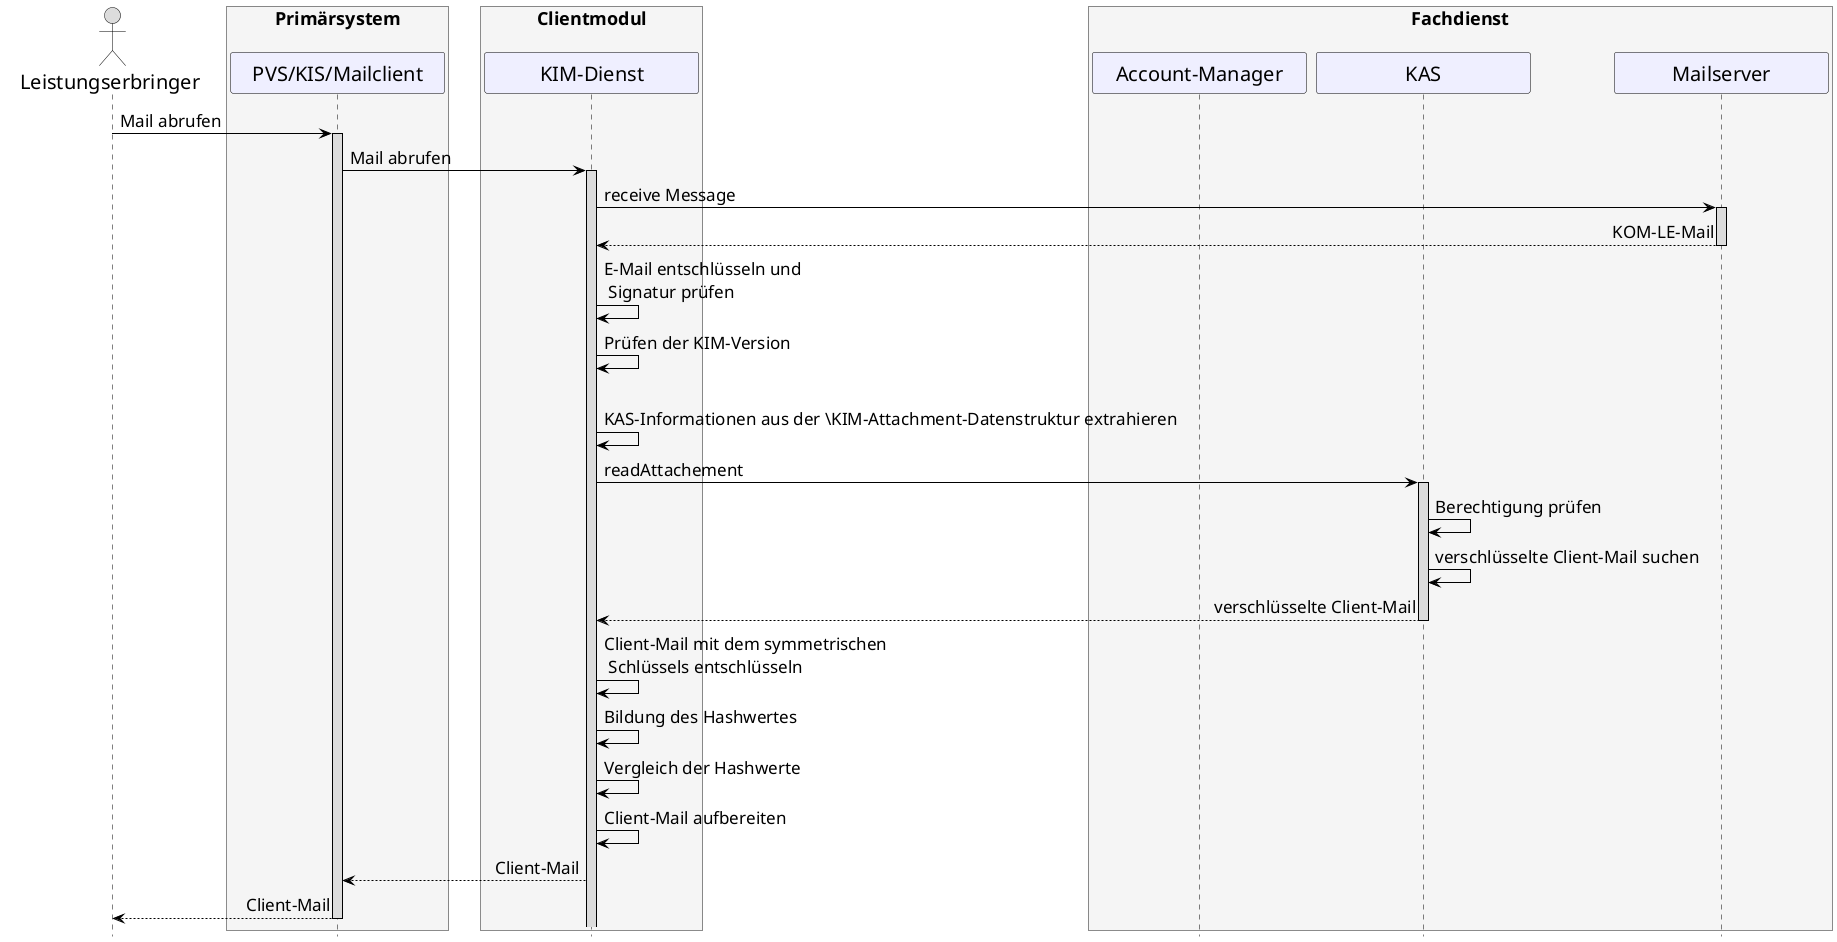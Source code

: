 /'
# KIM 1.5
# Account Manager
# Sequence Diagram
# Name: Operation kas mail empfangen
'/

@startuml
skinparam sequenceMessageAlign direction
skinparam minClassWidth 200
skinparam BoxPadding 15
skinparam sequenceReferenceHeaderBackgroundColor palegreen
scale max 2048 width
hide footbox

skinparam sequence {
ArrowColor black
ArrowFontSize 17
ActorBorderColor black
LifeLineBorderColor black
LifeLineBackgroundColor Gainsboro

ParticipantBorderColor Motivation
ParticipantBackgroundColor Motivation
ParticipantFontSize 20
ParticipantFontColor black
ParticipantBorderColor Black
ParticipantBackgroundColor MOTIVATION

ActorBackgroundColor Gainsboro
ActorFontColor black
ActorFontSize 20
ActorFontName Aapex
}
      actor L as "Leistungserbringer"
      box <size:18>Primärsystem\n #WhiteSmoke
            participant P as "PVS/KIS/Mailclient"
      end box
      box <size:18>Clientmodul\n #WhiteSmoke
      participant KM as "KIM-Dienst"
      end box
      box <size:18>Fachdienst\n #WhiteSmoke
      participant AM as "Account-Manager"
      participant K as "KAS"
      participant MS as "Mailserver"
      end box

L->P: Mail abrufen
 activate P
 P->KM: Mail abrufen
 activate KM
 KM->MS++: receive Message
 MS-->KM--: KOM-LE-Mail
 KM->KM: E-Mail entschlüsseln und\n Signatur prüfen
 KM->KM: Prüfen der KIM-Version
 opt KIM-Attachment-Datenstruktur vorhanden
 KM->KM: KAS-Informationen aus der \KIM-Attachment-Datenstruktur extrahieren
 KM->K: readAttachement
 activate K
 K->K: Berechtigung prüfen
 K->K: verschlüsselte Client-Mail suchen
 K-->KM: verschlüsselte Client-Mail
 deactivate K
  KM->KM: Client-Mail mit dem symmetrischen\n Schlüssels entschlüsseln
  KM->KM: Bildung des Hashwertes
  KM->KM: Vergleich der Hashwerte
  KM->KM: Client-Mail aufbereiten
  KM-->P: Client-Mail
  deactivate K
  P-->L: Client-Mail
  deactivate P
@enduml